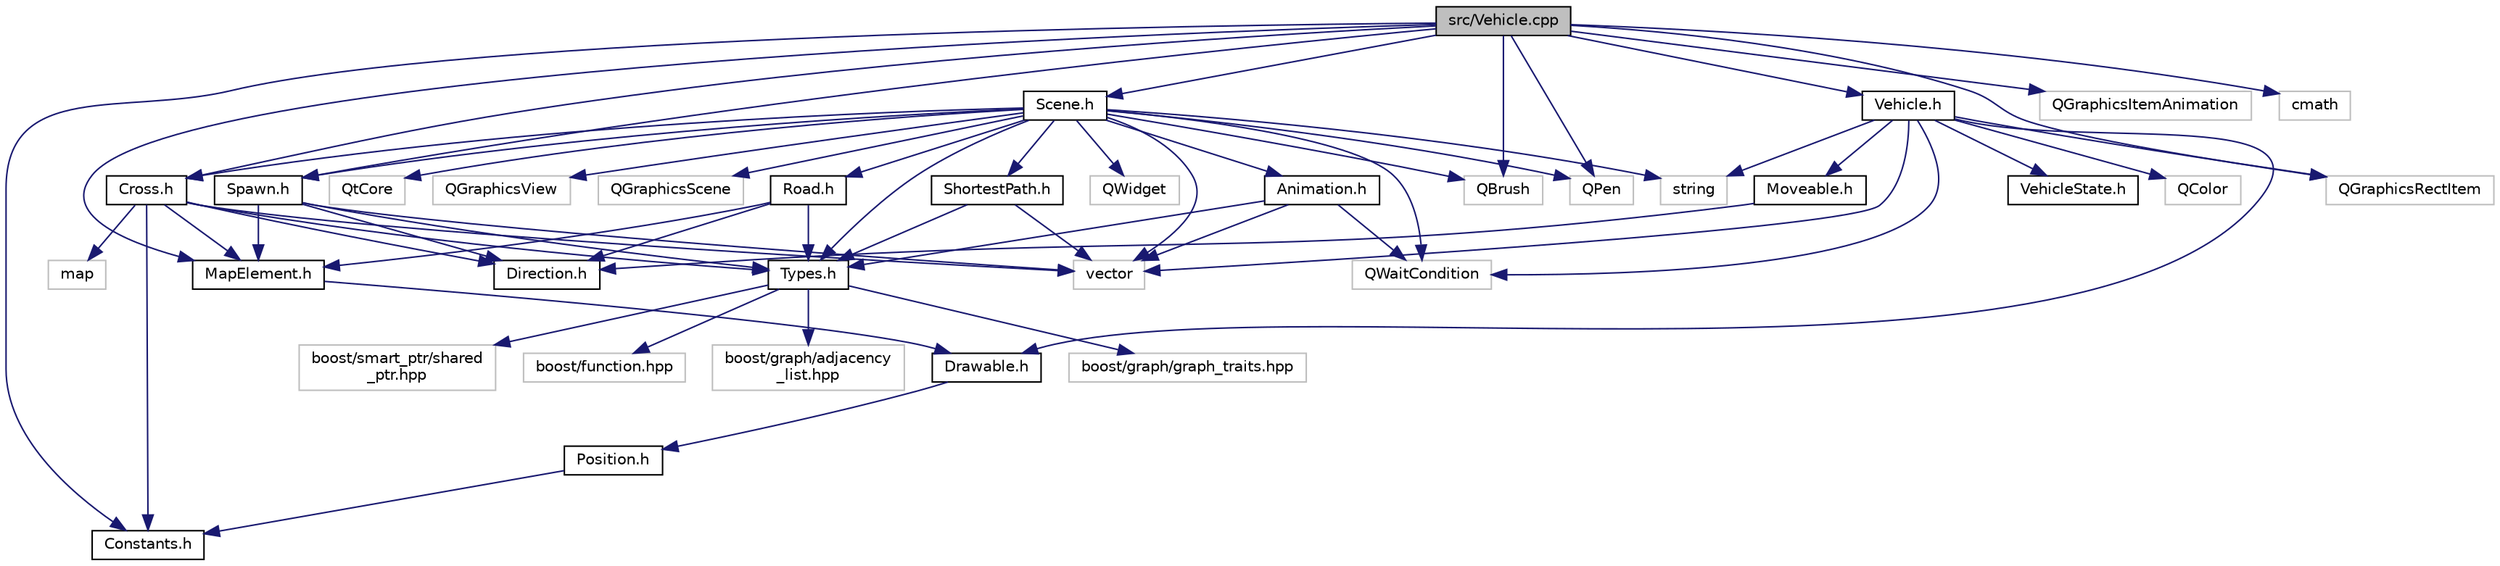 digraph "src/Vehicle.cpp"
{
  edge [fontname="Helvetica",fontsize="10",labelfontname="Helvetica",labelfontsize="10"];
  node [fontname="Helvetica",fontsize="10",shape=record];
  Node1 [label="src/Vehicle.cpp",height=0.2,width=0.4,color="black", fillcolor="grey75", style="filled" fontcolor="black"];
  Node1 -> Node2 [color="midnightblue",fontsize="10",style="solid",fontname="Helvetica"];
  Node2 [label="Vehicle.h",height=0.2,width=0.4,color="black", fillcolor="white", style="filled",URL="$_vehicle_8h.html"];
  Node2 -> Node3 [color="midnightblue",fontsize="10",style="solid",fontname="Helvetica"];
  Node3 [label="Moveable.h",height=0.2,width=0.4,color="black", fillcolor="white", style="filled",URL="$_moveable_8h.html"];
  Node3 -> Node4 [color="midnightblue",fontsize="10",style="solid",fontname="Helvetica"];
  Node4 [label="Direction.h",height=0.2,width=0.4,color="black", fillcolor="white", style="filled",URL="$_direction_8h.html"];
  Node2 -> Node5 [color="midnightblue",fontsize="10",style="solid",fontname="Helvetica"];
  Node5 [label="Drawable.h",height=0.2,width=0.4,color="black", fillcolor="white", style="filled",URL="$_drawable_8h.html"];
  Node5 -> Node6 [color="midnightblue",fontsize="10",style="solid",fontname="Helvetica"];
  Node6 [label="Position.h",height=0.2,width=0.4,color="black", fillcolor="white", style="filled",URL="$_position_8h.html"];
  Node6 -> Node7 [color="midnightblue",fontsize="10",style="solid",fontname="Helvetica"];
  Node7 [label="Constants.h",height=0.2,width=0.4,color="black", fillcolor="white", style="filled",URL="$_constants_8h.html"];
  Node2 -> Node8 [color="midnightblue",fontsize="10",style="solid",fontname="Helvetica"];
  Node8 [label="VehicleState.h",height=0.2,width=0.4,color="black", fillcolor="white", style="filled",URL="$_vehicle_state_8h.html"];
  Node2 -> Node9 [color="midnightblue",fontsize="10",style="solid",fontname="Helvetica"];
  Node9 [label="QColor",height=0.2,width=0.4,color="grey75", fillcolor="white", style="filled"];
  Node2 -> Node10 [color="midnightblue",fontsize="10",style="solid",fontname="Helvetica"];
  Node10 [label="QGraphicsRectItem",height=0.2,width=0.4,color="grey75", fillcolor="white", style="filled"];
  Node2 -> Node11 [color="midnightblue",fontsize="10",style="solid",fontname="Helvetica"];
  Node11 [label="QWaitCondition",height=0.2,width=0.4,color="grey75", fillcolor="white", style="filled"];
  Node2 -> Node12 [color="midnightblue",fontsize="10",style="solid",fontname="Helvetica"];
  Node12 [label="vector",height=0.2,width=0.4,color="grey75", fillcolor="white", style="filled"];
  Node2 -> Node13 [color="midnightblue",fontsize="10",style="solid",fontname="Helvetica"];
  Node13 [label="string",height=0.2,width=0.4,color="grey75", fillcolor="white", style="filled"];
  Node1 -> Node14 [color="midnightblue",fontsize="10",style="solid",fontname="Helvetica"];
  Node14 [label="Scene.h",height=0.2,width=0.4,color="black", fillcolor="white", style="filled",URL="$_scene_8h.html"];
  Node14 -> Node15 [color="midnightblue",fontsize="10",style="solid",fontname="Helvetica"];
  Node15 [label="Types.h",height=0.2,width=0.4,color="black", fillcolor="white", style="filled",URL="$_types_8h.html"];
  Node15 -> Node16 [color="midnightblue",fontsize="10",style="solid",fontname="Helvetica"];
  Node16 [label="boost/smart_ptr/shared\l_ptr.hpp",height=0.2,width=0.4,color="grey75", fillcolor="white", style="filled"];
  Node15 -> Node17 [color="midnightblue",fontsize="10",style="solid",fontname="Helvetica"];
  Node17 [label="boost/graph/adjacency\l_list.hpp",height=0.2,width=0.4,color="grey75", fillcolor="white", style="filled"];
  Node15 -> Node18 [color="midnightblue",fontsize="10",style="solid",fontname="Helvetica"];
  Node18 [label="boost/graph/graph_traits.hpp",height=0.2,width=0.4,color="grey75", fillcolor="white", style="filled"];
  Node15 -> Node19 [color="midnightblue",fontsize="10",style="solid",fontname="Helvetica"];
  Node19 [label="boost/function.hpp",height=0.2,width=0.4,color="grey75", fillcolor="white", style="filled"];
  Node14 -> Node20 [color="midnightblue",fontsize="10",style="solid",fontname="Helvetica"];
  Node20 [label="Animation.h",height=0.2,width=0.4,color="black", fillcolor="white", style="filled",URL="$_animation_8h.html"];
  Node20 -> Node15 [color="midnightblue",fontsize="10",style="solid",fontname="Helvetica"];
  Node20 -> Node11 [color="midnightblue",fontsize="10",style="solid",fontname="Helvetica"];
  Node20 -> Node12 [color="midnightblue",fontsize="10",style="solid",fontname="Helvetica"];
  Node14 -> Node21 [color="midnightblue",fontsize="10",style="solid",fontname="Helvetica"];
  Node21 [label="ShortestPath.h",height=0.2,width=0.4,color="black", fillcolor="white", style="filled",URL="$_shortest_path_8h.html"];
  Node21 -> Node15 [color="midnightblue",fontsize="10",style="solid",fontname="Helvetica"];
  Node21 -> Node12 [color="midnightblue",fontsize="10",style="solid",fontname="Helvetica"];
  Node14 -> Node22 [color="midnightblue",fontsize="10",style="solid",fontname="Helvetica"];
  Node22 [label="Cross.h",height=0.2,width=0.4,color="black", fillcolor="white", style="filled",URL="$_cross_8h.html"];
  Node22 -> Node23 [color="midnightblue",fontsize="10",style="solid",fontname="Helvetica"];
  Node23 [label="MapElement.h",height=0.2,width=0.4,color="black", fillcolor="white", style="filled",URL="$_map_element_8h.html"];
  Node23 -> Node5 [color="midnightblue",fontsize="10",style="solid",fontname="Helvetica"];
  Node22 -> Node15 [color="midnightblue",fontsize="10",style="solid",fontname="Helvetica"];
  Node22 -> Node7 [color="midnightblue",fontsize="10",style="solid",fontname="Helvetica"];
  Node22 -> Node4 [color="midnightblue",fontsize="10",style="solid",fontname="Helvetica"];
  Node22 -> Node24 [color="midnightblue",fontsize="10",style="solid",fontname="Helvetica"];
  Node24 [label="map",height=0.2,width=0.4,color="grey75", fillcolor="white", style="filled"];
  Node22 -> Node12 [color="midnightblue",fontsize="10",style="solid",fontname="Helvetica"];
  Node14 -> Node25 [color="midnightblue",fontsize="10",style="solid",fontname="Helvetica"];
  Node25 [label="Road.h",height=0.2,width=0.4,color="black", fillcolor="white", style="filled",URL="$_road_8h.html"];
  Node25 -> Node23 [color="midnightblue",fontsize="10",style="solid",fontname="Helvetica"];
  Node25 -> Node4 [color="midnightblue",fontsize="10",style="solid",fontname="Helvetica"];
  Node25 -> Node15 [color="midnightblue",fontsize="10",style="solid",fontname="Helvetica"];
  Node14 -> Node26 [color="midnightblue",fontsize="10",style="solid",fontname="Helvetica"];
  Node26 [label="Spawn.h",height=0.2,width=0.4,color="black", fillcolor="white", style="filled",URL="$_spawn_8h.html"];
  Node26 -> Node23 [color="midnightblue",fontsize="10",style="solid",fontname="Helvetica"];
  Node26 -> Node4 [color="midnightblue",fontsize="10",style="solid",fontname="Helvetica"];
  Node26 -> Node15 [color="midnightblue",fontsize="10",style="solid",fontname="Helvetica"];
  Node26 -> Node12 [color="midnightblue",fontsize="10",style="solid",fontname="Helvetica"];
  Node14 -> Node27 [color="midnightblue",fontsize="10",style="solid",fontname="Helvetica"];
  Node27 [label="QtCore",height=0.2,width=0.4,color="grey75", fillcolor="white", style="filled"];
  Node14 -> Node28 [color="midnightblue",fontsize="10",style="solid",fontname="Helvetica"];
  Node28 [label="QGraphicsView",height=0.2,width=0.4,color="grey75", fillcolor="white", style="filled"];
  Node14 -> Node29 [color="midnightblue",fontsize="10",style="solid",fontname="Helvetica"];
  Node29 [label="QGraphicsScene",height=0.2,width=0.4,color="grey75", fillcolor="white", style="filled"];
  Node14 -> Node30 [color="midnightblue",fontsize="10",style="solid",fontname="Helvetica"];
  Node30 [label="QWidget",height=0.2,width=0.4,color="grey75", fillcolor="white", style="filled"];
  Node14 -> Node31 [color="midnightblue",fontsize="10",style="solid",fontname="Helvetica"];
  Node31 [label="QBrush",height=0.2,width=0.4,color="grey75", fillcolor="white", style="filled"];
  Node14 -> Node32 [color="midnightblue",fontsize="10",style="solid",fontname="Helvetica"];
  Node32 [label="QPen",height=0.2,width=0.4,color="grey75", fillcolor="white", style="filled"];
  Node14 -> Node11 [color="midnightblue",fontsize="10",style="solid",fontname="Helvetica"];
  Node14 -> Node12 [color="midnightblue",fontsize="10",style="solid",fontname="Helvetica"];
  Node14 -> Node13 [color="midnightblue",fontsize="10",style="solid",fontname="Helvetica"];
  Node1 -> Node7 [color="midnightblue",fontsize="10",style="solid",fontname="Helvetica"];
  Node1 -> Node23 [color="midnightblue",fontsize="10",style="solid",fontname="Helvetica"];
  Node1 -> Node26 [color="midnightblue",fontsize="10",style="solid",fontname="Helvetica"];
  Node1 -> Node22 [color="midnightblue",fontsize="10",style="solid",fontname="Helvetica"];
  Node1 -> Node31 [color="midnightblue",fontsize="10",style="solid",fontname="Helvetica"];
  Node1 -> Node32 [color="midnightblue",fontsize="10",style="solid",fontname="Helvetica"];
  Node1 -> Node33 [color="midnightblue",fontsize="10",style="solid",fontname="Helvetica"];
  Node33 [label="QGraphicsItemAnimation",height=0.2,width=0.4,color="grey75", fillcolor="white", style="filled"];
  Node1 -> Node10 [color="midnightblue",fontsize="10",style="solid",fontname="Helvetica"];
  Node1 -> Node34 [color="midnightblue",fontsize="10",style="solid",fontname="Helvetica"];
  Node34 [label="cmath",height=0.2,width=0.4,color="grey75", fillcolor="white", style="filled"];
}
